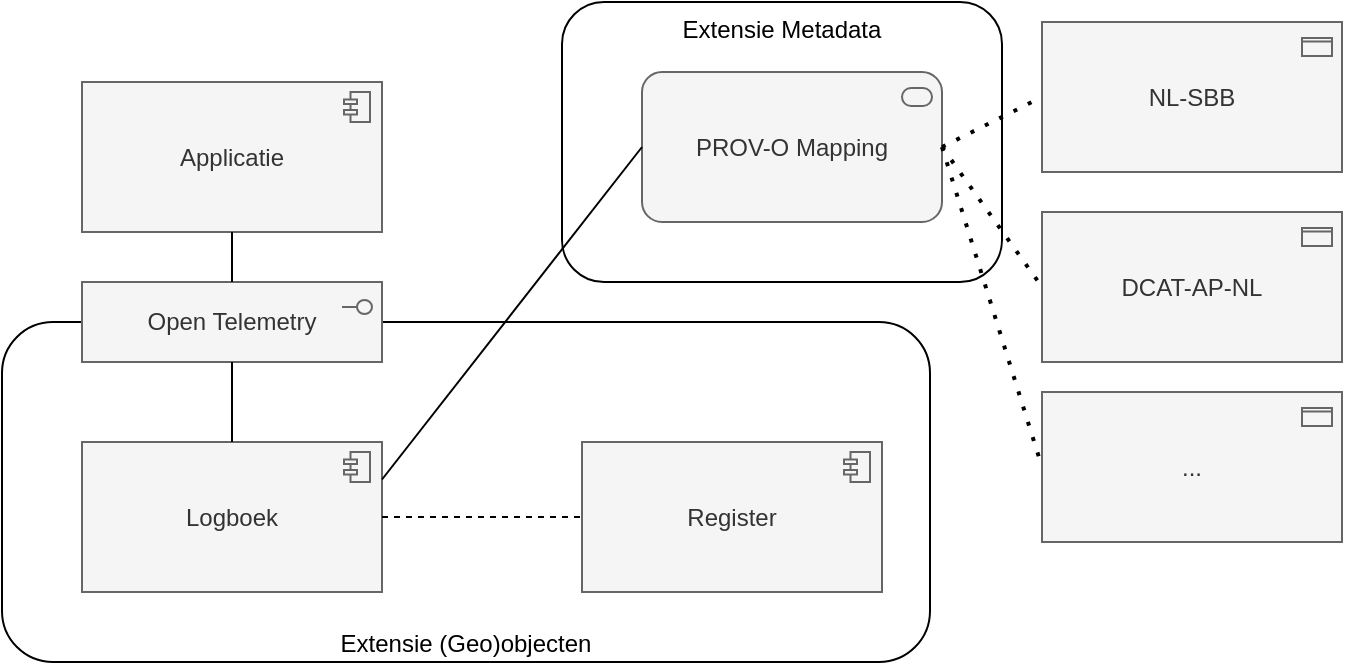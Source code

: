 <mxfile version="24.8.4">
  <diagram name="Pagina-1" id="DQesXB0bPOJRr08b3EnR">
    <mxGraphModel dx="1434" dy="738" grid="1" gridSize="10" guides="1" tooltips="1" connect="1" arrows="1" fold="1" page="1" pageScale="1" pageWidth="827" pageHeight="1169" math="0" shadow="0">
      <root>
        <mxCell id="0" />
        <mxCell id="1" parent="0" />
        <mxCell id="97Zc8DlP31thwM9dTokK-18" value="Extensie (Geo)objecten" style="rounded=1;whiteSpace=wrap;html=1;verticalAlign=bottom;" vertex="1" parent="1">
          <mxGeometry x="80" y="310" width="464" height="170" as="geometry" />
        </mxCell>
        <mxCell id="97Zc8DlP31thwM9dTokK-17" value="Extensie Metadata" style="rounded=1;whiteSpace=wrap;html=1;verticalAlign=top;" vertex="1" parent="1">
          <mxGeometry x="360" y="150" width="220" height="140" as="geometry" />
        </mxCell>
        <mxCell id="97Zc8DlP31thwM9dTokK-1" value="Logboek" style="html=1;outlineConnect=0;whiteSpace=wrap;fillColor=#f5f5f5;shape=mxgraph.archimate3.application;appType=comp;archiType=square;fontColor=#333333;strokeColor=#666666;" vertex="1" parent="1">
          <mxGeometry x="120" y="370" width="150" height="75" as="geometry" />
        </mxCell>
        <mxCell id="97Zc8DlP31thwM9dTokK-2" value="Applicatie" style="html=1;outlineConnect=0;whiteSpace=wrap;fillColor=#f5f5f5;shape=mxgraph.archimate3.application;appType=comp;archiType=square;fontColor=#333333;strokeColor=#666666;" vertex="1" parent="1">
          <mxGeometry x="120" y="190" width="150" height="75" as="geometry" />
        </mxCell>
        <mxCell id="97Zc8DlP31thwM9dTokK-4" value="Open Telemetry" style="html=1;outlineConnect=0;whiteSpace=wrap;fillColor=#f5f5f5;shape=mxgraph.archimate3.application;appType=interface;archiType=square;fontColor=#333333;strokeColor=#666666;" vertex="1" parent="1">
          <mxGeometry x="120" y="290" width="150" height="40" as="geometry" />
        </mxCell>
        <mxCell id="97Zc8DlP31thwM9dTokK-5" value="" style="endArrow=none;html=1;rounded=0;entryX=0.5;entryY=1;entryDx=0;entryDy=0;entryPerimeter=0;" edge="1" parent="1" source="97Zc8DlP31thwM9dTokK-4" target="97Zc8DlP31thwM9dTokK-2">
          <mxGeometry width="50" height="50" relative="1" as="geometry">
            <mxPoint x="390" y="410" as="sourcePoint" />
            <mxPoint x="440" y="360" as="targetPoint" />
          </mxGeometry>
        </mxCell>
        <mxCell id="97Zc8DlP31thwM9dTokK-6" value="" style="endArrow=none;html=1;rounded=0;" edge="1" parent="1" source="97Zc8DlP31thwM9dTokK-4" target="97Zc8DlP31thwM9dTokK-1">
          <mxGeometry width="50" height="50" relative="1" as="geometry">
            <mxPoint x="390" y="410" as="sourcePoint" />
            <mxPoint x="440" y="360" as="targetPoint" />
          </mxGeometry>
        </mxCell>
        <mxCell id="97Zc8DlP31thwM9dTokK-7" value="PROV-O Mapping" style="html=1;outlineConnect=0;whiteSpace=wrap;fillColor=#f5f5f5;shape=mxgraph.archimate3.application;appType=serv;archiType=rounded;fontColor=#333333;strokeColor=#666666;" vertex="1" parent="1">
          <mxGeometry x="400" y="185" width="150" height="75" as="geometry" />
        </mxCell>
        <mxCell id="97Zc8DlP31thwM9dTokK-8" value="" style="endArrow=none;html=1;rounded=0;entryX=0;entryY=0.5;entryDx=0;entryDy=0;entryPerimeter=0;exitX=1;exitY=0.25;exitDx=0;exitDy=0;exitPerimeter=0;" edge="1" parent="1" source="97Zc8DlP31thwM9dTokK-1" target="97Zc8DlP31thwM9dTokK-7">
          <mxGeometry width="50" height="50" relative="1" as="geometry">
            <mxPoint x="390" y="410" as="sourcePoint" />
            <mxPoint x="440" y="360" as="targetPoint" />
          </mxGeometry>
        </mxCell>
        <mxCell id="97Zc8DlP31thwM9dTokK-9" value="NL-SBB" style="html=1;outlineConnect=0;whiteSpace=wrap;fillColor=#f5f5f5;shape=mxgraph.archimate3.application;appType=passive;archiType=square;fontColor=#333333;strokeColor=#666666;" vertex="1" parent="1">
          <mxGeometry x="600" y="160" width="150" height="75" as="geometry" />
        </mxCell>
        <mxCell id="97Zc8DlP31thwM9dTokK-10" value="DCAT-AP-NL" style="html=1;outlineConnect=0;whiteSpace=wrap;fillColor=#f5f5f5;shape=mxgraph.archimate3.application;appType=passive;archiType=square;fontColor=#333333;strokeColor=#666666;" vertex="1" parent="1">
          <mxGeometry x="600" y="255" width="150" height="75" as="geometry" />
        </mxCell>
        <mxCell id="97Zc8DlP31thwM9dTokK-11" value="..." style="html=1;outlineConnect=0;whiteSpace=wrap;fillColor=#f5f5f5;shape=mxgraph.archimate3.application;appType=passive;archiType=square;fontColor=#333333;strokeColor=#666666;" vertex="1" parent="1">
          <mxGeometry x="600" y="345" width="150" height="75" as="geometry" />
        </mxCell>
        <mxCell id="97Zc8DlP31thwM9dTokK-12" value="" style="endArrow=none;dashed=1;html=1;dashPattern=1 3;strokeWidth=2;rounded=0;entryX=0;entryY=0.5;entryDx=0;entryDy=0;entryPerimeter=0;exitX=1;exitY=0.5;exitDx=0;exitDy=0;exitPerimeter=0;" edge="1" parent="1" source="97Zc8DlP31thwM9dTokK-7" target="97Zc8DlP31thwM9dTokK-9">
          <mxGeometry width="50" height="50" relative="1" as="geometry">
            <mxPoint x="390" y="385" as="sourcePoint" />
            <mxPoint x="440" y="335" as="targetPoint" />
          </mxGeometry>
        </mxCell>
        <mxCell id="97Zc8DlP31thwM9dTokK-13" value="" style="endArrow=none;dashed=1;html=1;dashPattern=1 3;strokeWidth=2;rounded=0;entryX=0;entryY=0.5;entryDx=0;entryDy=0;entryPerimeter=0;exitX=1;exitY=0.5;exitDx=0;exitDy=0;exitPerimeter=0;" edge="1" parent="1" source="97Zc8DlP31thwM9dTokK-7" target="97Zc8DlP31thwM9dTokK-10">
          <mxGeometry width="50" height="50" relative="1" as="geometry">
            <mxPoint x="475" y="195" as="sourcePoint" />
            <mxPoint x="635" y="140" as="targetPoint" />
          </mxGeometry>
        </mxCell>
        <mxCell id="97Zc8DlP31thwM9dTokK-14" value="" style="endArrow=none;dashed=1;html=1;dashPattern=1 3;strokeWidth=2;rounded=0;entryX=0;entryY=0.5;entryDx=0;entryDy=0;entryPerimeter=0;exitX=1;exitY=0.5;exitDx=0;exitDy=0;exitPerimeter=0;" edge="1" parent="1" source="97Zc8DlP31thwM9dTokK-7" target="97Zc8DlP31thwM9dTokK-11">
          <mxGeometry width="50" height="50" relative="1" as="geometry">
            <mxPoint x="475" y="195" as="sourcePoint" />
            <mxPoint x="455" y="140" as="targetPoint" />
          </mxGeometry>
        </mxCell>
        <mxCell id="97Zc8DlP31thwM9dTokK-15" value="Register" style="html=1;outlineConnect=0;whiteSpace=wrap;fillColor=#f5f5f5;shape=mxgraph.archimate3.application;appType=comp;archiType=square;fontColor=#333333;strokeColor=#666666;" vertex="1" parent="1">
          <mxGeometry x="370" y="370" width="150" height="75" as="geometry" />
        </mxCell>
        <mxCell id="97Zc8DlP31thwM9dTokK-16" value="" style="endArrow=none;dashed=1;html=1;rounded=0;entryX=0;entryY=0.5;entryDx=0;entryDy=0;entryPerimeter=0;" edge="1" parent="1" source="97Zc8DlP31thwM9dTokK-1" target="97Zc8DlP31thwM9dTokK-15">
          <mxGeometry width="50" height="50" relative="1" as="geometry">
            <mxPoint x="390" y="410" as="sourcePoint" />
            <mxPoint x="440" y="360" as="targetPoint" />
          </mxGeometry>
        </mxCell>
      </root>
    </mxGraphModel>
  </diagram>
</mxfile>
